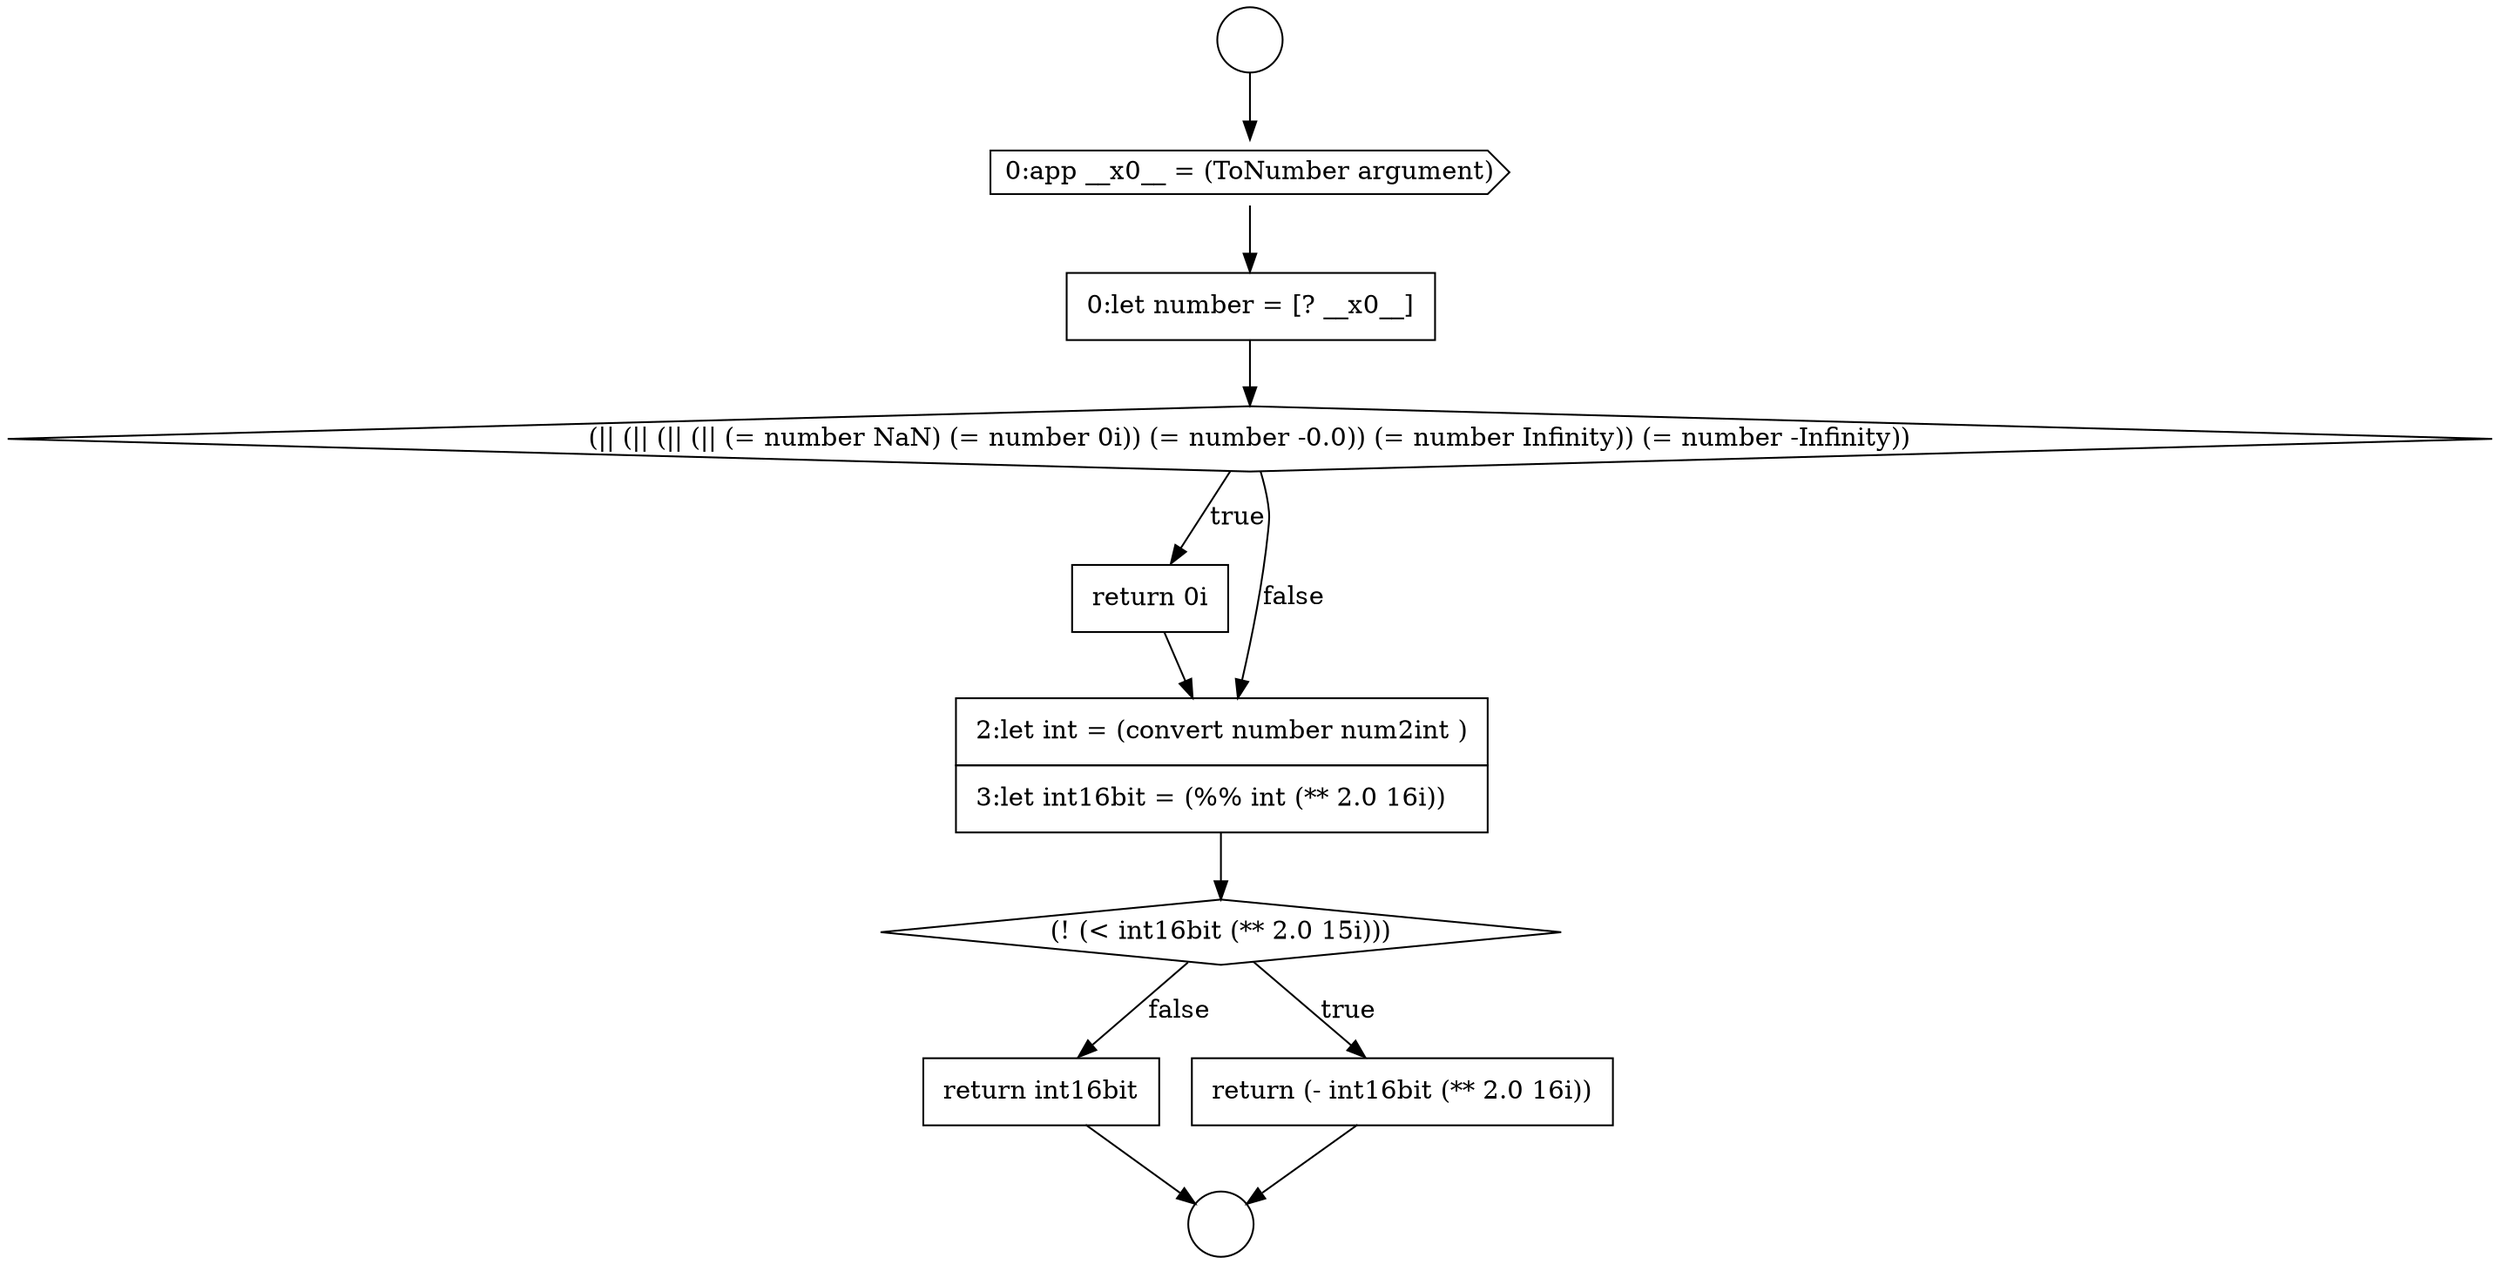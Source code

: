digraph {
  node597 [shape=circle label=" " color="black" fillcolor="white" style=filled]
  node606 [shape=none, margin=0, label=<<font color="black">
    <table border="0" cellborder="1" cellspacing="0" cellpadding="10">
      <tr><td align="left">return int16bit</td></tr>
    </table>
  </font>> color="black" fillcolor="white" style=filled]
  node602 [shape=none, margin=0, label=<<font color="black">
    <table border="0" cellborder="1" cellspacing="0" cellpadding="10">
      <tr><td align="left">return 0i</td></tr>
    </table>
  </font>> color="black" fillcolor="white" style=filled]
  node598 [shape=circle label=" " color="black" fillcolor="white" style=filled]
  node605 [shape=none, margin=0, label=<<font color="black">
    <table border="0" cellborder="1" cellspacing="0" cellpadding="10">
      <tr><td align="left">return (- int16bit (** 2.0 16i))</td></tr>
    </table>
  </font>> color="black" fillcolor="white" style=filled]
  node601 [shape=diamond, label=<<font color="black">(|| (|| (|| (|| (= number NaN) (= number 0i)) (= number -0.0)) (= number Infinity)) (= number -Infinity))</font>> color="black" fillcolor="white" style=filled]
  node600 [shape=none, margin=0, label=<<font color="black">
    <table border="0" cellborder="1" cellspacing="0" cellpadding="10">
      <tr><td align="left">0:let number = [? __x0__]</td></tr>
    </table>
  </font>> color="black" fillcolor="white" style=filled]
  node603 [shape=none, margin=0, label=<<font color="black">
    <table border="0" cellborder="1" cellspacing="0" cellpadding="10">
      <tr><td align="left">2:let int = (convert number num2int )</td></tr>
      <tr><td align="left">3:let int16bit = (%% int (** 2.0 16i))</td></tr>
    </table>
  </font>> color="black" fillcolor="white" style=filled]
  node604 [shape=diamond, label=<<font color="black">(! (&lt; int16bit (** 2.0 15i)))</font>> color="black" fillcolor="white" style=filled]
  node599 [shape=cds, label=<<font color="black">0:app __x0__ = (ToNumber argument)</font>> color="black" fillcolor="white" style=filled]
  node606 -> node598 [ color="black"]
  node599 -> node600 [ color="black"]
  node600 -> node601 [ color="black"]
  node605 -> node598 [ color="black"]
  node603 -> node604 [ color="black"]
  node602 -> node603 [ color="black"]
  node597 -> node599 [ color="black"]
  node604 -> node605 [label=<<font color="black">true</font>> color="black"]
  node604 -> node606 [label=<<font color="black">false</font>> color="black"]
  node601 -> node602 [label=<<font color="black">true</font>> color="black"]
  node601 -> node603 [label=<<font color="black">false</font>> color="black"]
}
